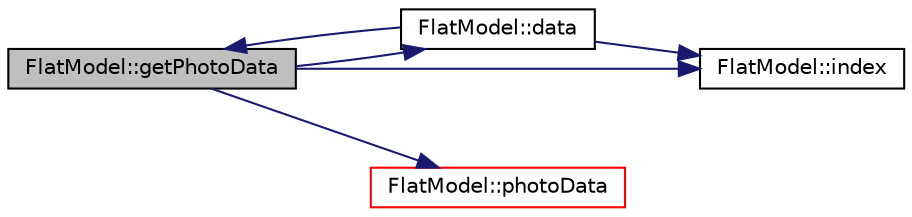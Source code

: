 digraph "FlatModel::getPhotoData"
{
 // LATEX_PDF_SIZE
  edge [fontname="Helvetica",fontsize="10",labelfontname="Helvetica",labelfontsize="10"];
  node [fontname="Helvetica",fontsize="10",shape=record];
  rankdir="LR";
  Node1 [label="FlatModel::getPhotoData",height=0.2,width=0.4,color="black", fillcolor="grey75", style="filled", fontcolor="black",tooltip=" "];
  Node1 -> Node2 [color="midnightblue",fontsize="10",style="solid",fontname="Helvetica"];
  Node2 [label="FlatModel::data",height=0.2,width=0.4,color="black", fillcolor="white", style="filled",URL="$class_flat_model.html#a2fc0d267fad3b42f6696fed5e392d443",tooltip=" "];
  Node2 -> Node1 [color="midnightblue",fontsize="10",style="solid",fontname="Helvetica"];
  Node2 -> Node3 [color="midnightblue",fontsize="10",style="solid",fontname="Helvetica"];
  Node3 [label="FlatModel::index",height=0.2,width=0.4,color="black", fillcolor="white", style="filled",URL="$class_flat_model.html#a058935a0be53ef7083acac2fc7e1efbc",tooltip=" "];
  Node1 -> Node3 [color="midnightblue",fontsize="10",style="solid",fontname="Helvetica"];
  Node1 -> Node4 [color="midnightblue",fontsize="10",style="solid",fontname="Helvetica"];
  Node4 [label="FlatModel::photoData",height=0.2,width=0.4,color="red", fillcolor="white", style="filled",URL="$class_flat_model.html#a4fc6cdcc57bfa8297d806d6bc694d92c",tooltip=" "];
}
